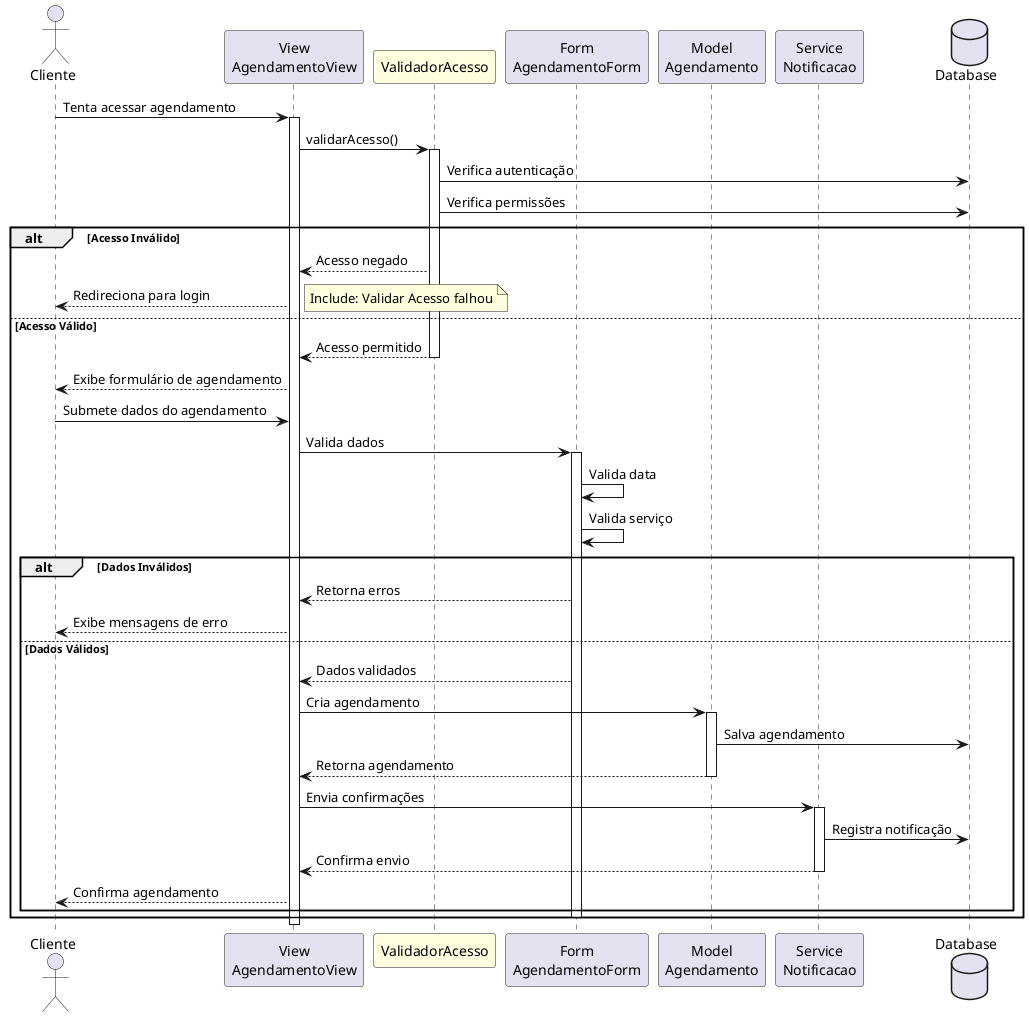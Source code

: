 @startuml
actor Cliente
participant "View\nAgendamentoView" as View
participant "ValidadorAcesso" as Validador #LightYellow
participant "Form\nAgendamentoForm" as Form
participant "Model\nAgendamento" as Agendamento
participant "Service\nNotificacao" as Notify
database "Database" as DB

' Início - Tentativa de acesso
Cliente -> View: Tenta acessar agendamento
activate View

' Include: Validar Acesso
View -> Validador: validarAcesso()
activate Validador

Validador -> DB: Verifica autenticação
Validador -> DB: Verifica permissões
alt Acesso Inválido
    Validador --> View: Acesso negado
    View --> Cliente: Redireciona para login
    note right: Include: Validar Acesso falhou
else Acesso Válido
    Validador --> View: Acesso permitido
    deactivate Validador

    ' Continua fluxo de agendamento
    View --> Cliente: Exibe formulário de agendamento
    
    Cliente -> View: Submete dados do agendamento
    View -> Form: Valida dados
    activate Form
    
    Form -> Form: Valida data
    Form -> Form: Valida serviço
    
    alt Dados Inválidos
        Form --> View: Retorna erros
        View --> Cliente: Exibe mensagens de erro
    else Dados Válidos
        Form --> View: Dados validados
        
        View -> Agendamento: Cria agendamento
        activate Agendamento
        Agendamento -> DB: Salva agendamento
        Agendamento --> View: Retorna agendamento
        deactivate Agendamento
        
        View -> Notify: Envia confirmações
        activate Notify
        Notify -> DB: Registra notificação
        Notify --> View: Confirma envio
        deactivate Notify
        
        View --> Cliente: Confirma agendamento
    end
    deactivate Form
end

deactivate View

@endum